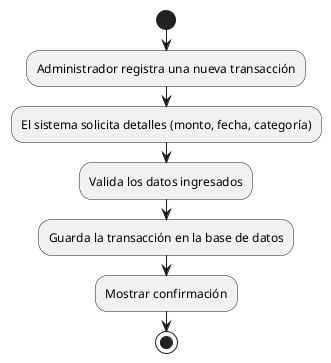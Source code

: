 @startuml
start
:Administrador registra una nueva transacción;
:El sistema solicita detalles (monto, fecha, categoría);
:Valida los datos ingresados;
:Guarda la transacción en la base de datos;
:Mostrar confirmación;
stop
@enduml
